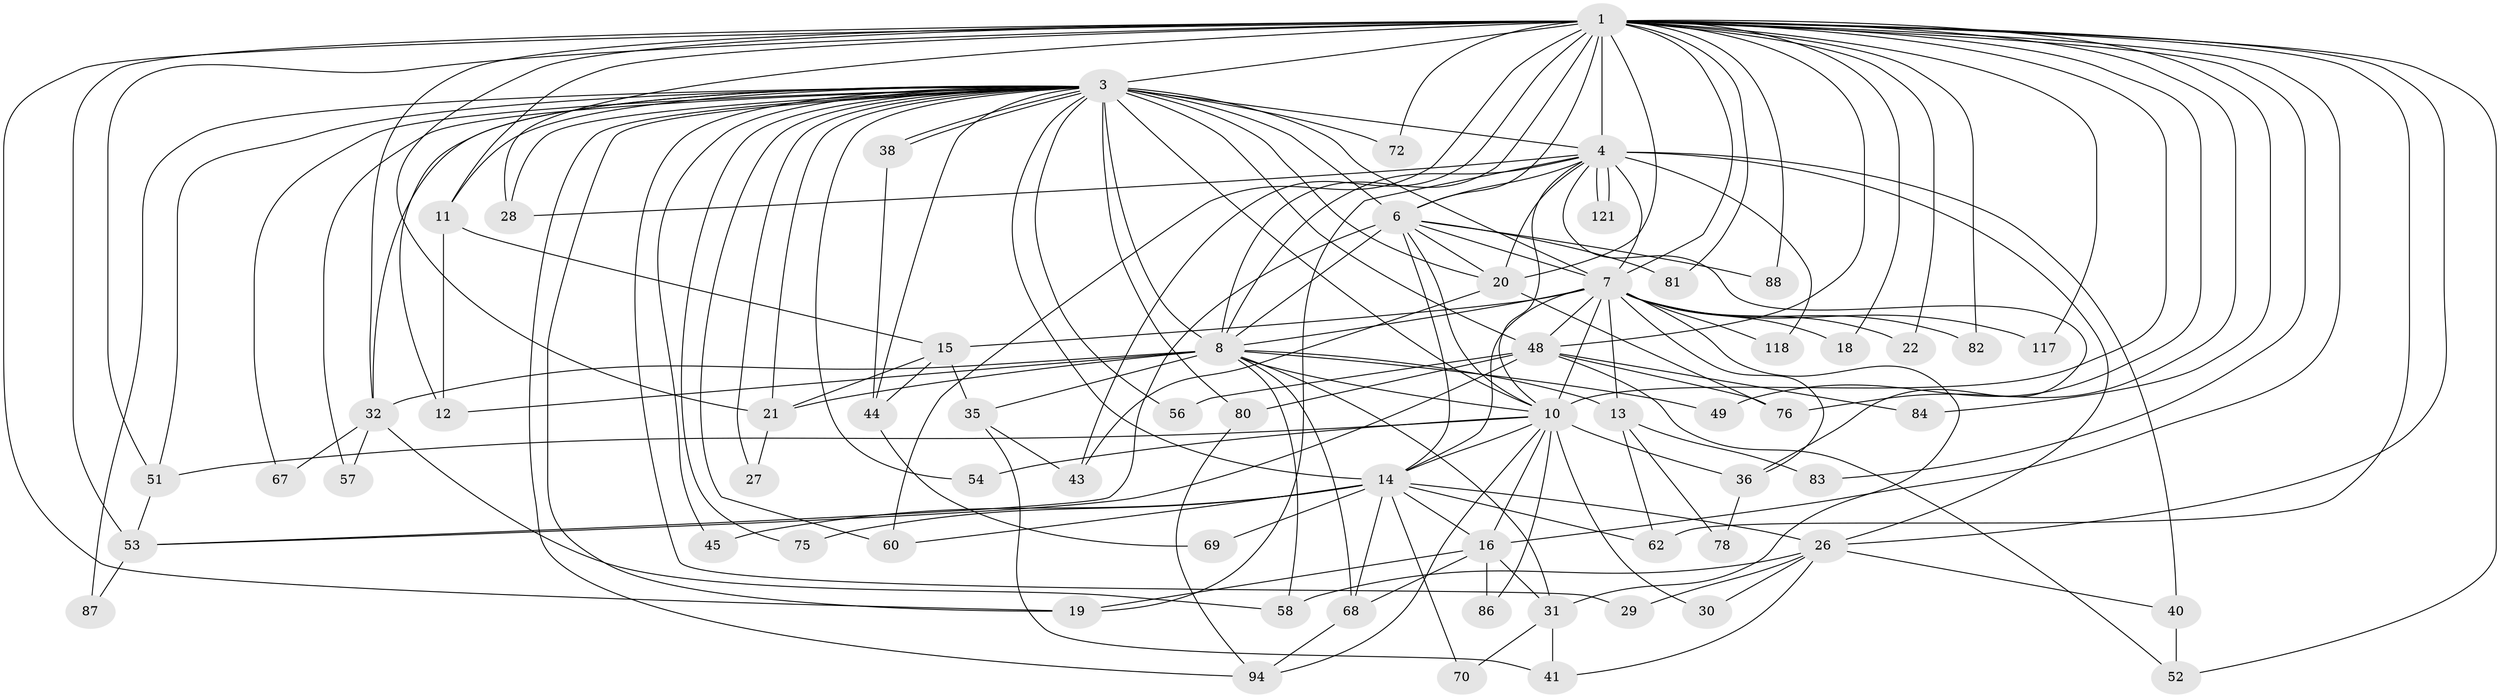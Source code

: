 // original degree distribution, {18: 0.0078125, 23: 0.015625, 27: 0.0078125, 22: 0.0078125, 25: 0.0078125, 11: 0.0078125, 20: 0.015625, 26: 0.0078125, 4: 0.1015625, 3: 0.171875, 5: 0.0390625, 8: 0.0234375, 7: 0.0234375, 2: 0.5390625, 6: 0.015625, 9: 0.0078125}
// Generated by graph-tools (version 1.1) at 2025/13/03/09/25 04:13:45]
// undirected, 64 vertices, 165 edges
graph export_dot {
graph [start="1"]
  node [color=gray90,style=filled];
  1 [super="+2"];
  3 [super="+108+24+33+66+5+37+42"];
  4;
  6 [super="+25"];
  7 [super="+79+92"];
  8;
  10 [super="+104"];
  11;
  12;
  13;
  14 [super="+39"];
  15;
  16;
  18;
  19;
  20 [super="+64+47"];
  21 [super="+71+89"];
  22;
  26 [super="+107"];
  27;
  28;
  29;
  30;
  31 [super="+46"];
  32 [super="+74"];
  35 [super="+77"];
  36 [super="+55"];
  38;
  40;
  41;
  43;
  44 [super="+119"];
  45;
  48 [super="+98+112+50"];
  49;
  51 [super="+61"];
  52 [super="+106"];
  53 [super="+65"];
  54;
  56;
  57;
  58 [super="+85"];
  60 [super="+93"];
  62 [super="+90"];
  67;
  68 [super="+122"];
  69;
  70;
  72;
  75;
  76;
  78;
  80;
  81;
  82;
  83;
  84;
  86;
  87;
  88;
  94 [super="+114+96"];
  117;
  118;
  121;
  1 -- 3 [weight=10];
  1 -- 4 [weight=3];
  1 -- 6 [weight=3];
  1 -- 7 [weight=5];
  1 -- 8 [weight=3];
  1 -- 10 [weight=4];
  1 -- 11;
  1 -- 18;
  1 -- 20 [weight=2];
  1 -- 48 [weight=3];
  1 -- 60;
  1 -- 117;
  1 -- 16;
  1 -- 19;
  1 -- 21 [weight=2];
  1 -- 22;
  1 -- 26;
  1 -- 28;
  1 -- 43;
  1 -- 49;
  1 -- 52;
  1 -- 53 [weight=2];
  1 -- 62;
  1 -- 72;
  1 -- 76;
  1 -- 81;
  1 -- 82;
  1 -- 83;
  1 -- 84;
  1 -- 88;
  1 -- 51;
  1 -- 32;
  3 -- 4 [weight=5];
  3 -- 6 [weight=2];
  3 -- 7 [weight=2];
  3 -- 8 [weight=3];
  3 -- 10 [weight=4];
  3 -- 21;
  3 -- 27;
  3 -- 38;
  3 -- 38;
  3 -- 56;
  3 -- 57;
  3 -- 72;
  3 -- 75;
  3 -- 94;
  3 -- 48 [weight=3];
  3 -- 32;
  3 -- 51;
  3 -- 14 [weight=3];
  3 -- 87;
  3 -- 67;
  3 -- 11;
  3 -- 12;
  3 -- 80;
  3 -- 20;
  3 -- 29;
  3 -- 44;
  3 -- 45;
  3 -- 54;
  3 -- 19 [weight=2];
  3 -- 28;
  3 -- 60;
  4 -- 6;
  4 -- 7;
  4 -- 8;
  4 -- 10;
  4 -- 19;
  4 -- 20 [weight=2];
  4 -- 26;
  4 -- 28;
  4 -- 36;
  4 -- 40;
  4 -- 118;
  4 -- 121;
  4 -- 121;
  6 -- 7;
  6 -- 8;
  6 -- 10;
  6 -- 53;
  6 -- 81;
  6 -- 20;
  6 -- 88;
  6 -- 14;
  7 -- 8;
  7 -- 10;
  7 -- 13;
  7 -- 15;
  7 -- 18;
  7 -- 22;
  7 -- 31;
  7 -- 36;
  7 -- 48 [weight=2];
  7 -- 82;
  7 -- 117;
  7 -- 118;
  7 -- 14;
  8 -- 10;
  8 -- 12;
  8 -- 13;
  8 -- 21 [weight=2];
  8 -- 32;
  8 -- 35;
  8 -- 49;
  8 -- 68;
  8 -- 58;
  8 -- 31;
  10 -- 14;
  10 -- 16;
  10 -- 30;
  10 -- 51;
  10 -- 54;
  10 -- 86;
  10 -- 94;
  10 -- 36;
  11 -- 12;
  11 -- 15;
  13 -- 62;
  13 -- 78;
  13 -- 83;
  14 -- 45;
  14 -- 60;
  14 -- 62;
  14 -- 68;
  14 -- 69;
  14 -- 70;
  14 -- 75;
  14 -- 16;
  14 -- 26;
  15 -- 35;
  15 -- 44;
  15 -- 21;
  16 -- 19;
  16 -- 31;
  16 -- 86;
  16 -- 68;
  20 -- 76;
  20 -- 43;
  21 -- 27;
  26 -- 29;
  26 -- 30;
  26 -- 40;
  26 -- 41;
  26 -- 58;
  31 -- 41;
  31 -- 70;
  32 -- 57;
  32 -- 58;
  32 -- 67;
  35 -- 43;
  35 -- 41;
  36 -- 78;
  38 -- 44;
  40 -- 52;
  44 -- 69;
  48 -- 56;
  48 -- 80;
  48 -- 76 [weight=2];
  48 -- 53;
  48 -- 52;
  48 -- 84;
  51 -- 53;
  53 -- 87;
  68 -- 94;
  80 -- 94;
}
